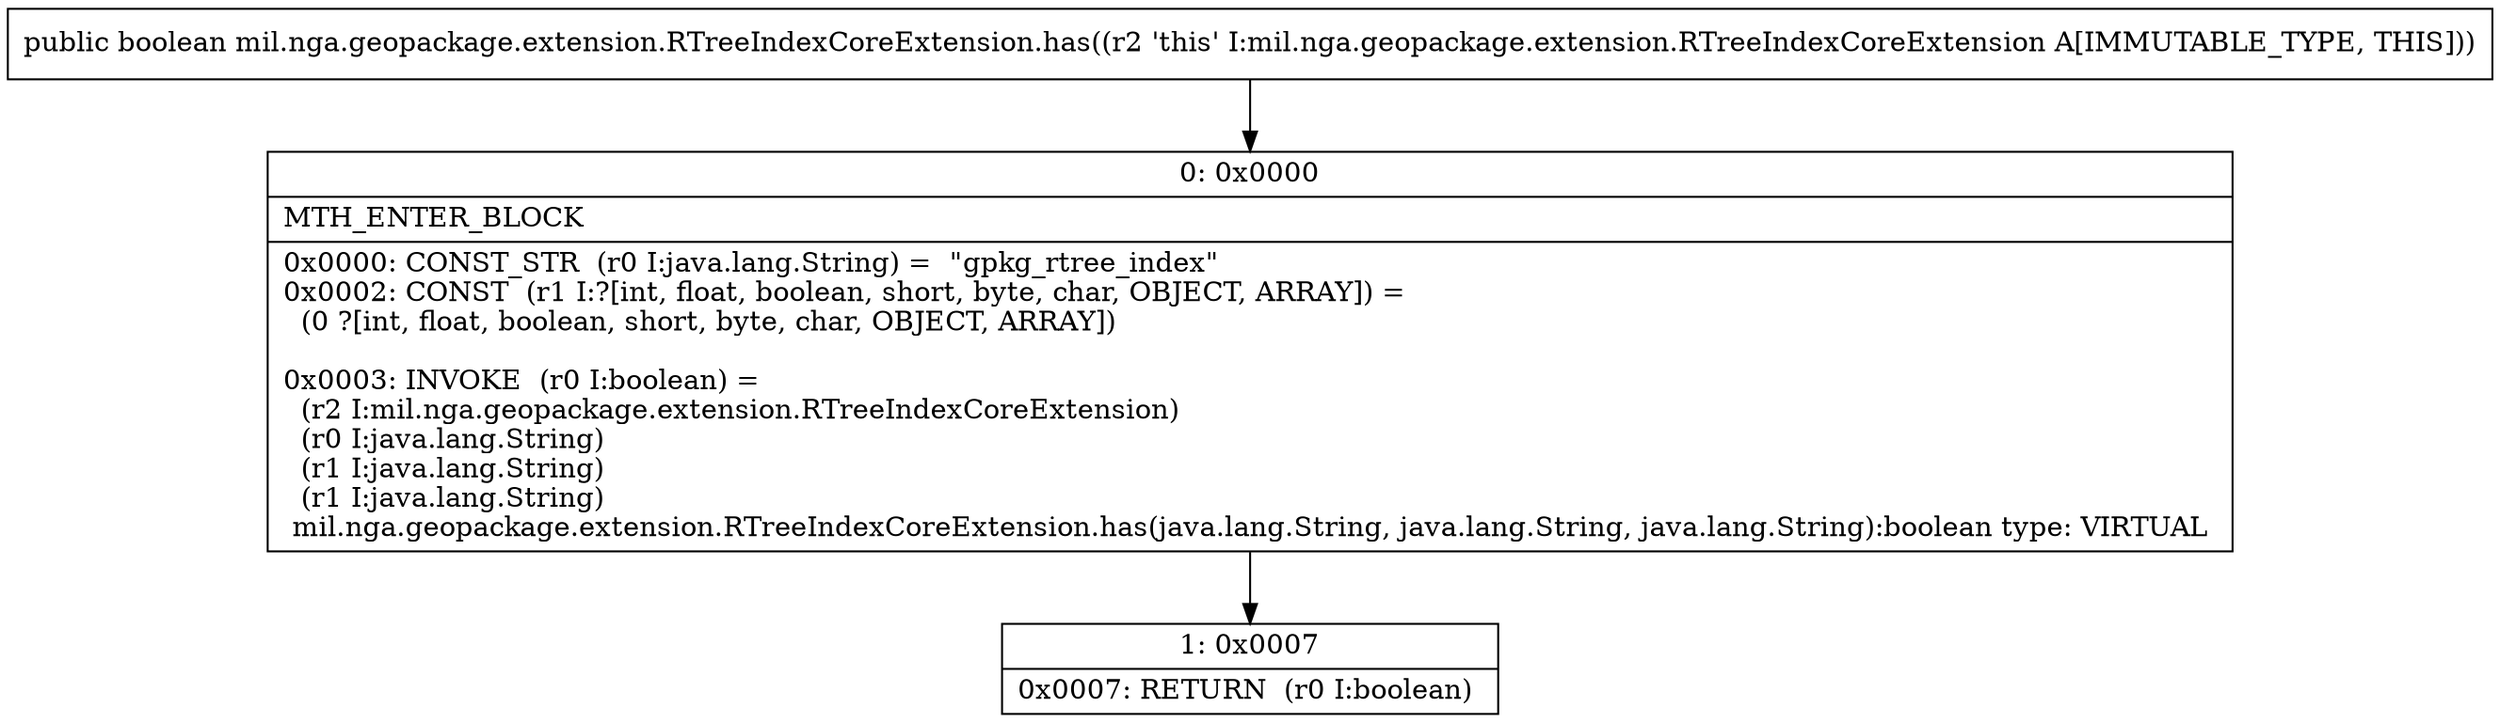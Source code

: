 digraph "CFG formil.nga.geopackage.extension.RTreeIndexCoreExtension.has()Z" {
Node_0 [shape=record,label="{0\:\ 0x0000|MTH_ENTER_BLOCK\l|0x0000: CONST_STR  (r0 I:java.lang.String) =  \"gpkg_rtree_index\" \l0x0002: CONST  (r1 I:?[int, float, boolean, short, byte, char, OBJECT, ARRAY]) = \l  (0 ?[int, float, boolean, short, byte, char, OBJECT, ARRAY])\l \l0x0003: INVOKE  (r0 I:boolean) = \l  (r2 I:mil.nga.geopackage.extension.RTreeIndexCoreExtension)\l  (r0 I:java.lang.String)\l  (r1 I:java.lang.String)\l  (r1 I:java.lang.String)\l mil.nga.geopackage.extension.RTreeIndexCoreExtension.has(java.lang.String, java.lang.String, java.lang.String):boolean type: VIRTUAL \l}"];
Node_1 [shape=record,label="{1\:\ 0x0007|0x0007: RETURN  (r0 I:boolean) \l}"];
MethodNode[shape=record,label="{public boolean mil.nga.geopackage.extension.RTreeIndexCoreExtension.has((r2 'this' I:mil.nga.geopackage.extension.RTreeIndexCoreExtension A[IMMUTABLE_TYPE, THIS])) }"];
MethodNode -> Node_0;
Node_0 -> Node_1;
}

